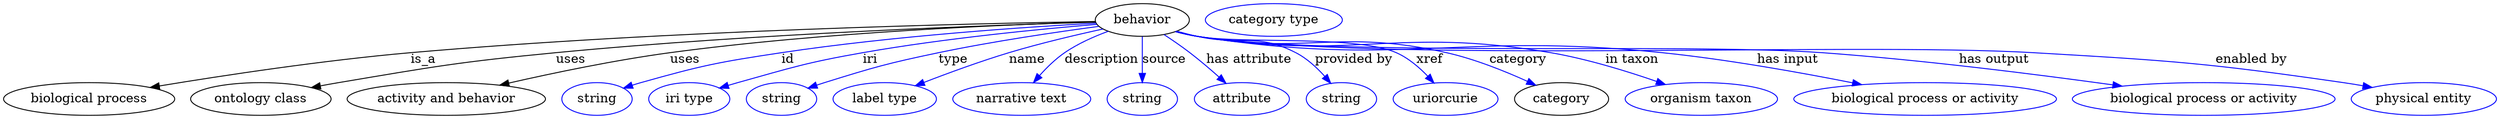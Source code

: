 digraph {
	graph [bb="0,0,2726.9,123"];
	node [label="\N"];
	behavior	[height=0.5,
		label=behavior,
		pos="1246.6,105",
		width=1.4263];
	"biological process"	[height=0.5,
		pos="93.592,18",
		width=2.5998];
	behavior -> "biological process"	[label=is_a,
		lp="460.59,61.5",
		pos="e,160.36,30.631 1195,103.3 1067.7,101.22 728.43,93.645 446.59,69 351.09,60.649 241.94,44.101 170.61,32.331"];
	"ontology class"	[height=0.5,
		pos="281.59,18",
		width=2.1304];
	behavior -> "ontology class"	[label=uses,
		lp="622.09,61.5",
		pos="e,336.83,30.548 1195.4,102.64 1086.6,99.438 824.42,90.045 605.59,69 498.85,58.735 472.32,53.856 366.59,36 360.26,34.931 353.68,33.746 \
347.11,32.514"];
	"activity and behavior"	[height=0.5,
		pos="484.59,18",
		width=3.015];
	behavior -> "activity and behavior"	[label=uses,
		lp="747.09,61.5",
		pos="e,543.37,33.237 1195.5,102.78 1102.5,100.06 899.88,91.843 730.59,69 670.18,60.849 602.35,46.68 553.24,35.502"];
	id	[color=blue,
		height=0.5,
		label=string,
		pos="649.59,18",
		width=1.0652];
	behavior -> id	[color=blue,
		label=id,
		lp="859.59,61.5",
		pos="e,678.59,29.954 1196,101.47 1120.8,97.267 975.17,87.424 852.59,69 782.94,58.531 765.38,55.131 697.59,36 694.49,35.124 691.29,34.151 \
688.09,33.129",
		style=solid];
	iri	[color=blue,
		height=0.5,
		label="iri type",
		pos="750.59,18",
		width=1.2277];
	behavior -> iri	[color=blue,
		label=iri,
		lp="948.59,61.5",
		pos="e,783.9,29.87 1197,100.24 1136.3,95.186 1030.4,84.96 940.59,69 879.35,58.112 864.51,52.681 804.59,36 801.02,35.006 797.33,33.935 \
793.63,32.833",
		style=solid];
	type	[color=blue,
		height=0.5,
		label=string,
		pos="851.59,18",
		width=1.0652];
	behavior -> type	[color=blue,
		label=type,
		lp="1039.6,61.5",
		pos="e,880.54,29.926 1198.9,97.958 1153.6,91.874 1083.6,81.599 1023.6,69 967.36,57.197 953.44,53.122 898.59,36 895.84,35.139 893,34.215 \
890.16,33.259",
		style=solid];
	name	[color=blue,
		height=0.5,
		label="label type",
		pos="964.59,18",
		width=1.5707];
	behavior -> name	[color=blue,
		label=name,
		lp="1120.6,61.5",
		pos="e,998.03,32.541 1203.4,95.046 1174.2,88.638 1134.8,79.341 1100.6,69 1069,59.43 1034,46.515 1007.4,36.209",
		style=solid];
	description	[color=blue,
		height=0.5,
		label="narrative text",
		pos="1114.6,18",
		width=2.0943];
	behavior -> description	[color=blue,
		label=description,
		lp="1202.1,61.5",
		pos="e,1127.5,36.071 1209.3,92.554 1193.8,86.825 1176,78.962 1161.6,69 1151.5,62.064 1142,52.657 1134.2,43.873",
		style=solid];
	source	[color=blue,
		height=0.5,
		label=string,
		pos="1246.6,18",
		width=1.0652];
	behavior -> source	[color=blue,
		label=source,
		lp="1270.6,61.5",
		pos="e,1246.6,36.175 1246.6,86.799 1246.6,75.163 1246.6,59.548 1246.6,46.237",
		style=solid];
	"has attribute"	[color=blue,
		height=0.5,
		label=attribute,
		pos="1354.6,18",
		width=1.4443];
	behavior -> "has attribute"	[color=blue,
		label="has attribute",
		lp="1363.6,61.5",
		pos="e,1337.5,35.398 1270.4,88.981 1279.4,83.023 1289.7,75.945 1298.6,69 1309.2,60.752 1320.4,51.036 1329.9,42.372",
		style=solid];
	"provided by"	[color=blue,
		height=0.5,
		label=string,
		pos="1462.6,18",
		width=1.0652];
	behavior -> "provided by"	[color=blue,
		label="provided by",
		lp="1477.1,61.5",
		pos="e,1451.1,35.653 1284.2,92.656 1291.6,90.623 1299.3,88.635 1306.6,87 1354.1,76.351 1371.6,91.707 1414.6,69 1426.1,62.92 1436.5,53.038 \
1444.6,43.658",
		style=solid];
	xref	[color=blue,
		height=0.5,
		label=uriorcurie,
		pos="1576.6,18",
		width=1.5887];
	behavior -> xref	[color=blue,
		label=xref,
		lp="1560.1,61.5",
		pos="e,1563.8,36.051 1283.5,92.347 1291,90.29 1299,88.372 1306.6,87 1354.2,78.364 1479.4,88.709 1523.6,69 1536.4,63.308 1548,53.218 1557.1,\
43.586",
		style=solid];
	category	[height=0.5,
		pos="1703.6,18",
		width=1.4263];
	behavior -> category	[color=blue,
		label=category,
		lp="1656.1,61.5",
		pos="e,1675.6,33.156 1283.1,92.335 1290.8,90.253 1298.9,88.327 1306.6,87 1426,66.373 1460.4,95.828 1578.6,69 1609.2,62.055 1642,48.653 \
1666.4,37.471",
		style=solid];
	"in taxon"	[color=blue,
		height=0.5,
		label="organism taxon",
		pos="1856.6,18",
		width=2.3109];
	behavior -> "in taxon"	[color=blue,
		label="in taxon",
		lp="1780.6,61.5",
		pos="e,1817.2,33.937 1283.1,92.219 1290.8,90.146 1298.9,88.253 1306.6,87 1475.7,59.471 1522.8,98.061 1691.6,69 1731.4,62.143 1775.1,48.609 \
1807.6,37.349",
		style=solid];
	"has input"	[color=blue,
		height=0.5,
		label="biological process or activity",
		pos="2101.6,18",
		width=3.9899];
	behavior -> "has input"	[color=blue,
		label="has input",
		lp="1951.1,61.5",
		pos="e,2032.1,33.801 1283.1,92.152 1290.8,90.083 1298.9,88.21 1306.6,87 1529.3,52.015 1589.3,92.338 1813.6,69 1884.5,61.617 1964.4,47.268 \
2022,35.828",
		style=solid];
	"has output"	[color=blue,
		height=0.5,
		label="biological process or activity",
		pos="2406.6,18",
		width=3.9899];
	behavior -> "has output"	[color=blue,
		label="has output",
		lp="2177.1,61.5",
		pos="e,2317.1,32.136 1282.8,92.184 1290.5,90.085 1298.8,88.191 1306.6,87 1456.5,64.158 1837.4,80.015 1988.6,69 2097.9,61.04 2222.5,45.257 \
2307,33.543",
		style=solid];
	"enabled by"	[color=blue,
		height=0.5,
		label="physical entity",
		pos="2647.6,18",
		width=2.2026];
	behavior -> "enabled by"	[color=blue,
		label="enabled by",
		lp="2459.1,61.5",
		pos="e,2590.9,30.761 1282.8,92.144 1290.5,90.048 1298.8,88.165 1306.6,87 1507.3,57.095 2017,80.811 2219.6,69 2371.2,60.164 2409.3,57.756 \
2559.6,36 2566.4,35.011 2573.5,33.855 2580.6,32.619",
		style=solid];
	"named thing_category"	[color=blue,
		height=0.5,
		label="category type",
		pos="1390.6,105",
		width=2.0762];
}

